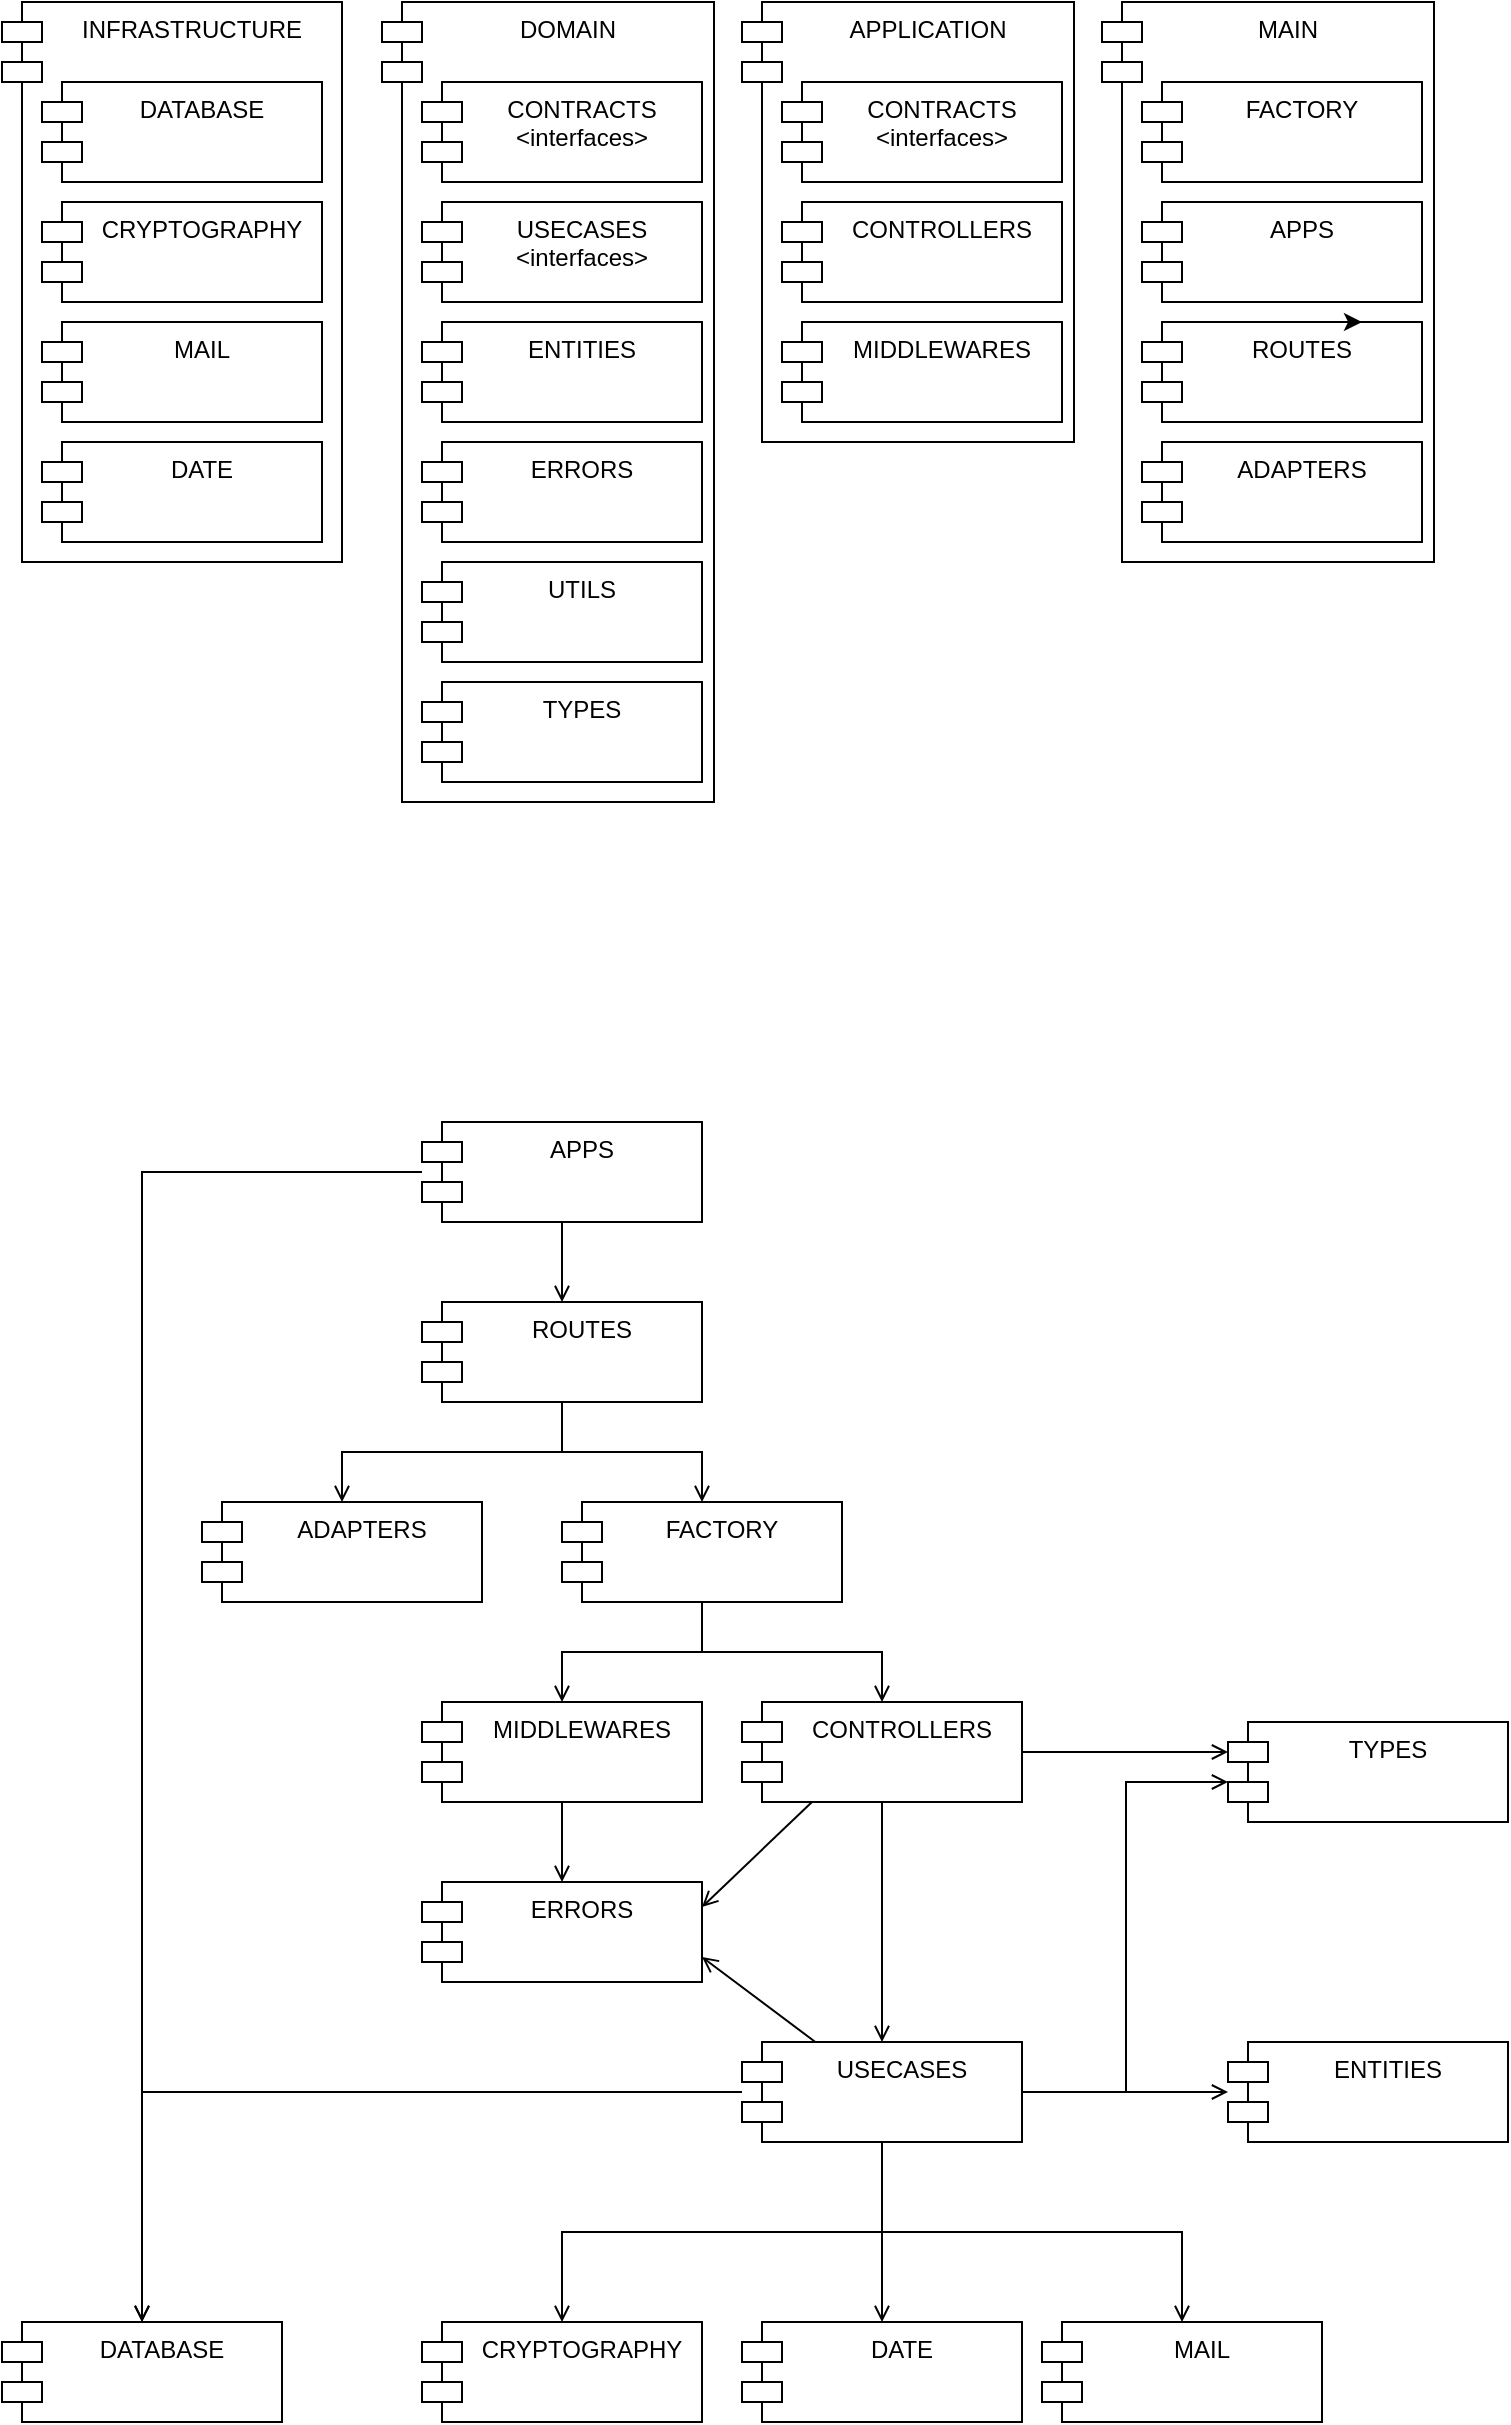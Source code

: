 <mxfile version="20.8.16" type="device" pages="3"><diagram id="VElia8C9AFNVrnkQ652E" name="GERAL"><mxGraphModel dx="1034" dy="436" grid="1" gridSize="10" guides="1" tooltips="1" connect="1" arrows="1" fold="1" page="0" pageScale="1" pageWidth="827" pageHeight="1169" math="0" shadow="0"><root><mxCell id="0"/><mxCell id="1" parent="0"/><mxCell id="bzupUNfqwaUXeUByAoge-1" value="INFRASTRUCTURE" style="shape=module;align=left;spacingLeft=20;align=center;verticalAlign=top;" parent="1" vertex="1"><mxGeometry x="400" y="640" width="170" height="280" as="geometry"/></mxCell><mxCell id="bzupUNfqwaUXeUByAoge-2" value="CRYPTOGRAPHY" style="shape=module;align=left;spacingLeft=20;align=center;verticalAlign=top;" parent="1" vertex="1"><mxGeometry x="420" y="740" width="140" height="50" as="geometry"/></mxCell><mxCell id="bzupUNfqwaUXeUByAoge-3" value="DATABASE" style="shape=module;align=left;spacingLeft=20;align=center;verticalAlign=top;" parent="1" vertex="1"><mxGeometry x="420" y="680" width="140" height="50" as="geometry"/></mxCell><mxCell id="bzupUNfqwaUXeUByAoge-4" value="DOMAIN" style="shape=module;align=left;spacingLeft=20;align=center;verticalAlign=top;" parent="1" vertex="1"><mxGeometry x="590" y="640" width="166" height="400" as="geometry"/></mxCell><mxCell id="bzupUNfqwaUXeUByAoge-5" value="USECASES&#10;&lt;interfaces&gt;" style="shape=module;align=left;spacingLeft=20;align=center;verticalAlign=top;" parent="1" vertex="1"><mxGeometry x="610" y="740" width="140" height="50" as="geometry"/></mxCell><mxCell id="bzupUNfqwaUXeUByAoge-6" value="ENTITIES" style="shape=module;align=left;spacingLeft=20;align=center;verticalAlign=top;" parent="1" vertex="1"><mxGeometry x="610" y="800" width="140" height="50" as="geometry"/></mxCell><mxCell id="bzupUNfqwaUXeUByAoge-7" value="MAIL" style="shape=module;align=left;spacingLeft=20;align=center;verticalAlign=top;" parent="1" vertex="1"><mxGeometry x="420" y="800" width="140" height="50" as="geometry"/></mxCell><mxCell id="bzupUNfqwaUXeUByAoge-8" value="DATE" style="shape=module;align=left;spacingLeft=20;align=center;verticalAlign=top;" parent="1" vertex="1"><mxGeometry x="420" y="860" width="140" height="50" as="geometry"/></mxCell><mxCell id="bzupUNfqwaUXeUByAoge-9" value="ERRORS" style="shape=module;align=left;spacingLeft=20;align=center;verticalAlign=top;" parent="1" vertex="1"><mxGeometry x="610" y="860" width="140" height="50" as="geometry"/></mxCell><mxCell id="bzupUNfqwaUXeUByAoge-10" value="UTILS" style="shape=module;align=left;spacingLeft=20;align=center;verticalAlign=top;" parent="1" vertex="1"><mxGeometry x="610" y="920" width="140" height="50" as="geometry"/></mxCell><mxCell id="bzupUNfqwaUXeUByAoge-11" value="TYPES" style="shape=module;align=left;spacingLeft=20;align=center;verticalAlign=top;" parent="1" vertex="1"><mxGeometry x="610" y="980" width="140" height="50" as="geometry"/></mxCell><mxCell id="bzupUNfqwaUXeUByAoge-12" value="CONTRACTS&#10;&lt;interfaces&gt;" style="shape=module;align=left;spacingLeft=20;align=center;verticalAlign=top;" parent="1" vertex="1"><mxGeometry x="610" y="680" width="140" height="50" as="geometry"/></mxCell><mxCell id="bzupUNfqwaUXeUByAoge-13" value="APPLICATION" style="shape=module;align=left;spacingLeft=20;align=center;verticalAlign=top;" parent="1" vertex="1"><mxGeometry x="770" y="640" width="166" height="220" as="geometry"/></mxCell><mxCell id="bzupUNfqwaUXeUByAoge-14" value="CONTRACTS&#10;&lt;interfaces&gt;" style="shape=module;align=left;spacingLeft=20;align=center;verticalAlign=top;" parent="1" vertex="1"><mxGeometry x="790" y="680" width="140" height="50" as="geometry"/></mxCell><mxCell id="bzupUNfqwaUXeUByAoge-15" value="MIDDLEWARES" style="shape=module;align=left;spacingLeft=20;align=center;verticalAlign=top;" parent="1" vertex="1"><mxGeometry x="790" y="800" width="140" height="50" as="geometry"/></mxCell><mxCell id="bzupUNfqwaUXeUByAoge-16" value="CONTROLLERS" style="shape=module;align=left;spacingLeft=20;align=center;verticalAlign=top;" parent="1" vertex="1"><mxGeometry x="790" y="740" width="140" height="50" as="geometry"/></mxCell><mxCell id="bzupUNfqwaUXeUByAoge-17" value="MAIN" style="shape=module;align=left;spacingLeft=20;align=center;verticalAlign=top;" parent="1" vertex="1"><mxGeometry x="950" y="640" width="166" height="280" as="geometry"/></mxCell><mxCell id="bzupUNfqwaUXeUByAoge-18" value="FACTORY" style="shape=module;align=left;spacingLeft=20;align=center;verticalAlign=top;" parent="1" vertex="1"><mxGeometry x="970" y="680" width="140" height="50" as="geometry"/></mxCell><mxCell id="bzupUNfqwaUXeUByAoge-19" value="APPS" style="shape=module;align=left;spacingLeft=20;align=center;verticalAlign=top;" parent="1" vertex="1"><mxGeometry x="970" y="740" width="140" height="50" as="geometry"/></mxCell><mxCell id="bzupUNfqwaUXeUByAoge-20" value="ROUTES" style="shape=module;align=left;spacingLeft=20;align=center;verticalAlign=top;" parent="1" vertex="1"><mxGeometry x="970" y="800" width="140" height="50" as="geometry"/></mxCell><mxCell id="bzupUNfqwaUXeUByAoge-21" value="ADAPTERS" style="shape=module;align=left;spacingLeft=20;align=center;verticalAlign=top;" parent="1" vertex="1"><mxGeometry x="970" y="860" width="140" height="50" as="geometry"/></mxCell><mxCell id="bzupUNfqwaUXeUByAoge-22" value="" style="edgeStyle=none;orthogonalLoop=1;jettySize=auto;html=1;rounded=0;" parent="1" edge="1"><mxGeometry width="80" relative="1" as="geometry"><mxPoint x="1000" y="800" as="sourcePoint"/><mxPoint x="1080" y="800" as="targetPoint"/><Array as="points"/></mxGeometry></mxCell><mxCell id="14QRHQnHS9irJhKtYk4u-1" value="DATABASE" style="shape=module;align=left;spacingLeft=20;align=center;verticalAlign=top;" vertex="1" parent="1"><mxGeometry x="400" y="1800" width="140" height="50" as="geometry"/></mxCell><mxCell id="14QRHQnHS9irJhKtYk4u-5" style="edgeStyle=orthogonalEdgeStyle;rounded=0;orthogonalLoop=1;jettySize=auto;html=1;endArrow=open;endFill=0;" edge="1" parent="1" source="14QRHQnHS9irJhKtYk4u-2" target="14QRHQnHS9irJhKtYk4u-4"><mxGeometry relative="1" as="geometry"/></mxCell><mxCell id="14QRHQnHS9irJhKtYk4u-20" style="edgeStyle=orthogonalEdgeStyle;rounded=0;orthogonalLoop=1;jettySize=auto;html=1;endArrow=open;endFill=0;" edge="1" parent="1" source="14QRHQnHS9irJhKtYk4u-2" target="14QRHQnHS9irJhKtYk4u-1"><mxGeometry relative="1" as="geometry"/></mxCell><mxCell id="14QRHQnHS9irJhKtYk4u-2" value="APPS" style="shape=module;align=left;spacingLeft=20;align=center;verticalAlign=top;" vertex="1" parent="1"><mxGeometry x="610" y="1200" width="140" height="50" as="geometry"/></mxCell><mxCell id="14QRHQnHS9irJhKtYk4u-12" style="edgeStyle=orthogonalEdgeStyle;rounded=0;orthogonalLoop=1;jettySize=auto;html=1;endArrow=open;endFill=0;exitX=0.5;exitY=1;exitDx=0;exitDy=0;" edge="1" parent="1" source="14QRHQnHS9irJhKtYk4u-4" target="14QRHQnHS9irJhKtYk4u-9"><mxGeometry relative="1" as="geometry"/></mxCell><mxCell id="14QRHQnHS9irJhKtYk4u-40" style="edgeStyle=orthogonalEdgeStyle;rounded=0;orthogonalLoop=1;jettySize=auto;html=1;endArrow=open;endFill=0;" edge="1" parent="1" source="14QRHQnHS9irJhKtYk4u-4" target="14QRHQnHS9irJhKtYk4u-39"><mxGeometry relative="1" as="geometry"/></mxCell><mxCell id="14QRHQnHS9irJhKtYk4u-4" value="ROUTES" style="shape=module;align=left;spacingLeft=20;align=center;verticalAlign=top;" vertex="1" parent="1"><mxGeometry x="610" y="1290" width="140" height="50" as="geometry"/></mxCell><mxCell id="14QRHQnHS9irJhKtYk4u-9" value="ADAPTERS" style="shape=module;align=left;spacingLeft=20;align=center;verticalAlign=top;" vertex="1" parent="1"><mxGeometry x="500" y="1390" width="140" height="50" as="geometry"/></mxCell><mxCell id="14QRHQnHS9irJhKtYk4u-24" style="edgeStyle=orthogonalEdgeStyle;rounded=0;orthogonalLoop=1;jettySize=auto;html=1;endArrow=open;endFill=0;" edge="1" parent="1" source="14QRHQnHS9irJhKtYk4u-10" target="14QRHQnHS9irJhKtYk4u-18"><mxGeometry relative="1" as="geometry"/></mxCell><mxCell id="14QRHQnHS9irJhKtYk4u-48" style="rounded=0;orthogonalLoop=1;jettySize=auto;html=1;endArrow=open;endFill=0;exitX=0.25;exitY=1;exitDx=0;exitDy=0;entryX=1;entryY=0.25;entryDx=0;entryDy=0;" edge="1" parent="1" source="14QRHQnHS9irJhKtYk4u-10" target="14QRHQnHS9irJhKtYk4u-43"><mxGeometry relative="1" as="geometry"/></mxCell><mxCell id="14QRHQnHS9irJhKtYk4u-52" style="edgeStyle=orthogonalEdgeStyle;rounded=0;orthogonalLoop=1;jettySize=auto;html=1;endArrow=open;endFill=0;entryX=0;entryY=0;entryDx=0;entryDy=15;entryPerimeter=0;" edge="1" parent="1" source="14QRHQnHS9irJhKtYk4u-10" target="14QRHQnHS9irJhKtYk4u-51"><mxGeometry relative="1" as="geometry"/></mxCell><mxCell id="14QRHQnHS9irJhKtYk4u-10" value="CONTROLLERS" style="shape=module;align=left;spacingLeft=20;align=center;verticalAlign=top;" vertex="1" parent="1"><mxGeometry x="770" y="1490" width="140" height="50" as="geometry"/></mxCell><mxCell id="14QRHQnHS9irJhKtYk4u-45" style="rounded=0;orthogonalLoop=1;jettySize=auto;html=1;endArrow=open;endFill=0;" edge="1" parent="1" source="14QRHQnHS9irJhKtYk4u-11" target="14QRHQnHS9irJhKtYk4u-43"><mxGeometry relative="1" as="geometry"/></mxCell><mxCell id="14QRHQnHS9irJhKtYk4u-11" value="MIDDLEWARES" style="shape=module;align=left;spacingLeft=20;align=center;verticalAlign=top;" vertex="1" parent="1"><mxGeometry x="610" y="1490" width="140" height="50" as="geometry"/></mxCell><mxCell id="14QRHQnHS9irJhKtYk4u-25" style="edgeStyle=orthogonalEdgeStyle;rounded=0;orthogonalLoop=1;jettySize=auto;html=1;endArrow=open;endFill=0;" edge="1" parent="1" source="14QRHQnHS9irJhKtYk4u-18" target="14QRHQnHS9irJhKtYk4u-1"><mxGeometry relative="1" as="geometry"/></mxCell><mxCell id="14QRHQnHS9irJhKtYk4u-34" style="edgeStyle=orthogonalEdgeStyle;rounded=0;orthogonalLoop=1;jettySize=auto;html=1;endArrow=open;endFill=0;exitX=0.5;exitY=1;exitDx=0;exitDy=0;" edge="1" parent="1" source="14QRHQnHS9irJhKtYk4u-18" target="14QRHQnHS9irJhKtYk4u-26"><mxGeometry relative="1" as="geometry"/></mxCell><mxCell id="14QRHQnHS9irJhKtYk4u-35" style="edgeStyle=orthogonalEdgeStyle;rounded=0;orthogonalLoop=1;jettySize=auto;html=1;endArrow=open;endFill=0;" edge="1" parent="1" source="14QRHQnHS9irJhKtYk4u-18" target="14QRHQnHS9irJhKtYk4u-30"><mxGeometry relative="1" as="geometry"/></mxCell><mxCell id="14QRHQnHS9irJhKtYk4u-36" style="edgeStyle=orthogonalEdgeStyle;rounded=0;orthogonalLoop=1;jettySize=auto;html=1;endArrow=open;endFill=0;exitX=0.5;exitY=1;exitDx=0;exitDy=0;" edge="1" parent="1" source="14QRHQnHS9irJhKtYk4u-18" target="14QRHQnHS9irJhKtYk4u-32"><mxGeometry relative="1" as="geometry"/></mxCell><mxCell id="14QRHQnHS9irJhKtYk4u-38" style="edgeStyle=orthogonalEdgeStyle;rounded=0;orthogonalLoop=1;jettySize=auto;html=1;endArrow=open;endFill=0;" edge="1" parent="1" source="14QRHQnHS9irJhKtYk4u-18" target="14QRHQnHS9irJhKtYk4u-37"><mxGeometry relative="1" as="geometry"/></mxCell><mxCell id="14QRHQnHS9irJhKtYk4u-47" style="rounded=0;orthogonalLoop=1;jettySize=auto;html=1;endArrow=open;endFill=0;entryX=1;entryY=0.75;entryDx=0;entryDy=0;" edge="1" parent="1" source="14QRHQnHS9irJhKtYk4u-18" target="14QRHQnHS9irJhKtYk4u-43"><mxGeometry relative="1" as="geometry"><mxPoint x="750" y="1620" as="targetPoint"/></mxGeometry></mxCell><mxCell id="14QRHQnHS9irJhKtYk4u-53" style="edgeStyle=orthogonalEdgeStyle;rounded=0;orthogonalLoop=1;jettySize=auto;html=1;endArrow=open;endFill=0;" edge="1" parent="1" source="14QRHQnHS9irJhKtYk4u-18" target="14QRHQnHS9irJhKtYk4u-51"><mxGeometry relative="1" as="geometry"><Array as="points"><mxPoint x="962" y="1685"/><mxPoint x="962" y="1530"/></Array></mxGeometry></mxCell><mxCell id="14QRHQnHS9irJhKtYk4u-18" value="USECASES" style="shape=module;align=left;spacingLeft=20;align=center;verticalAlign=top;" vertex="1" parent="1"><mxGeometry x="770" y="1660" width="140" height="50" as="geometry"/></mxCell><mxCell id="14QRHQnHS9irJhKtYk4u-26" value="CRYPTOGRAPHY" style="shape=module;align=left;spacingLeft=20;align=center;verticalAlign=top;" vertex="1" parent="1"><mxGeometry x="610" y="1800" width="140" height="50" as="geometry"/></mxCell><mxCell id="14QRHQnHS9irJhKtYk4u-30" value="ENTITIES" style="shape=module;align=left;spacingLeft=20;align=center;verticalAlign=top;" vertex="1" parent="1"><mxGeometry x="1013" y="1660" width="140" height="50" as="geometry"/></mxCell><mxCell id="14QRHQnHS9irJhKtYk4u-32" value="MAIL" style="shape=module;align=left;spacingLeft=20;align=center;verticalAlign=top;" vertex="1" parent="1"><mxGeometry x="920" y="1800" width="140" height="50" as="geometry"/></mxCell><mxCell id="14QRHQnHS9irJhKtYk4u-37" value="DATE" style="shape=module;align=left;spacingLeft=20;align=center;verticalAlign=top;" vertex="1" parent="1"><mxGeometry x="770" y="1800" width="140" height="50" as="geometry"/></mxCell><mxCell id="14QRHQnHS9irJhKtYk4u-41" style="edgeStyle=orthogonalEdgeStyle;rounded=0;orthogonalLoop=1;jettySize=auto;html=1;endArrow=open;endFill=0;" edge="1" parent="1" source="14QRHQnHS9irJhKtYk4u-39" target="14QRHQnHS9irJhKtYk4u-11"><mxGeometry relative="1" as="geometry"/></mxCell><mxCell id="14QRHQnHS9irJhKtYk4u-42" style="edgeStyle=orthogonalEdgeStyle;rounded=0;orthogonalLoop=1;jettySize=auto;html=1;endArrow=open;endFill=0;" edge="1" parent="1" source="14QRHQnHS9irJhKtYk4u-39" target="14QRHQnHS9irJhKtYk4u-10"><mxGeometry relative="1" as="geometry"/></mxCell><mxCell id="14QRHQnHS9irJhKtYk4u-39" value="FACTORY" style="shape=module;align=left;spacingLeft=20;align=center;verticalAlign=top;" vertex="1" parent="1"><mxGeometry x="680" y="1390" width="140" height="50" as="geometry"/></mxCell><mxCell id="14QRHQnHS9irJhKtYk4u-43" value="ERRORS" style="shape=module;align=left;spacingLeft=20;align=center;verticalAlign=top;" vertex="1" parent="1"><mxGeometry x="610" y="1580" width="140" height="50" as="geometry"/></mxCell><mxCell id="14QRHQnHS9irJhKtYk4u-51" value="TYPES" style="shape=module;align=left;spacingLeft=20;align=center;verticalAlign=top;" vertex="1" parent="1"><mxGeometry x="1013" y="1500" width="140" height="50" as="geometry"/></mxCell></root></mxGraphModel></diagram><diagram name="Company" id="EEDDfZUrguE3WpcajYrr"><mxGraphModel dx="941" dy="-503" grid="1" gridSize="10" guides="1" tooltips="1" connect="1" arrows="1" fold="1" page="0" pageScale="1" pageWidth="827" pageHeight="1169" math="0" shadow="0"><root><mxCell id="0"/><mxCell id="1" parent="0"/><mxCell id="tCt91fitYGhpdTPrhicV-40" value="CREATE_COMPANY" style="swimlane;whiteSpace=wrap;html=1;swimlaneFillColor=default;" vertex="1" parent="1"><mxGeometry x="560" y="1490" width="170" height="180" as="geometry"/></mxCell><mxCell id="tCt91fitYGhpdTPrhicV-38" value="«interface»&lt;br&gt;CreateCompany" style="html=1;" vertex="1" parent="tCt91fitYGhpdTPrhicV-40"><mxGeometry x="30" y="120" width="110" height="40" as="geometry"/></mxCell><mxCell id="tCt91fitYGhpdTPrhicV-41" style="edgeStyle=orthogonalEdgeStyle;rounded=0;orthogonalLoop=1;jettySize=auto;html=1;endArrow=block;endFill=0;exitX=0.5;exitY=1;exitDx=0;exitDy=0;" edge="1" parent="tCt91fitYGhpdTPrhicV-40" source="tCt91fitYGhpdTPrhicV-39" target="tCt91fitYGhpdTPrhicV-38"><mxGeometry relative="1" as="geometry"><Array as="points"/></mxGeometry></mxCell><mxCell id="tCt91fitYGhpdTPrhicV-39" value="«class»&lt;br&gt;CreateCompany" style="html=1;" vertex="1" parent="tCt91fitYGhpdTPrhicV-40"><mxGeometry x="30" y="50" width="110" height="40" as="geometry"/></mxCell><mxCell id="tCt91fitYGhpdTPrhicV-56" value="DATABASE" style="swimlane;whiteSpace=wrap;html=1;swimlaneFillColor=default;startSize=20;" vertex="1" parent="1"><mxGeometry x="60" y="1440" width="450" height="210" as="geometry"/></mxCell><mxCell id="n7LwMjC-9XWptS96azl6-14" style="edgeStyle=orthogonalEdgeStyle;rounded=0;orthogonalLoop=1;jettySize=auto;html=1;entryX=1;entryY=0.5;entryDx=0;entryDy=0;endArrow=open;endFill=0;" edge="1" parent="tCt91fitYGhpdTPrhicV-56" source="tCt91fitYGhpdTPrhicV-57" target="n7LwMjC-9XWptS96azl6-12"><mxGeometry relative="1" as="geometry"/></mxCell><mxCell id="tCt91fitYGhpdTPrhicV-57" value="«interface»&lt;br&gt;CompanyRepository" style="html=1;" vertex="1" parent="tCt91fitYGhpdTPrhicV-56"><mxGeometry x="300" y="30" width="130" height="40" as="geometry"/></mxCell><mxCell id="n7LwMjC-9XWptS96azl6-13" style="edgeStyle=orthogonalEdgeStyle;rounded=0;orthogonalLoop=1;jettySize=auto;html=1;entryX=0;entryY=0.5;entryDx=0;entryDy=0;endArrow=open;endFill=0;" edge="1" parent="tCt91fitYGhpdTPrhicV-56" source="tCt91fitYGhpdTPrhicV-59" target="n7LwMjC-9XWptS96azl6-12"><mxGeometry relative="1" as="geometry"/></mxCell><mxCell id="tCt91fitYGhpdTPrhicV-59" value="«class»&lt;br&gt;CompanyRepository" style="html=1;" vertex="1" parent="tCt91fitYGhpdTPrhicV-56"><mxGeometry x="20" y="30" width="140" height="40" as="geometry"/></mxCell><mxCell id="tCt91fitYGhpdTPrhicV-58" style="edgeStyle=orthogonalEdgeStyle;rounded=0;orthogonalLoop=1;jettySize=auto;html=1;endArrow=block;endFill=0;entryX=0;entryY=0.5;entryDx=0;entryDy=0;" edge="1" parent="tCt91fitYGhpdTPrhicV-56" source="tCt91fitYGhpdTPrhicV-59" target="tCt91fitYGhpdTPrhicV-57"><mxGeometry relative="1" as="geometry"/></mxCell><mxCell id="tCt91fitYGhpdTPrhicV-68" value="«interface»&lt;br&gt;iSession" style="html=1;" vertex="1" parent="tCt91fitYGhpdTPrhicV-56"><mxGeometry x="300" y="160" width="130" height="40" as="geometry"/></mxCell><mxCell id="n7LwMjC-9XWptS96azl6-12" value="«entidade»&lt;br&gt;Company" style="html=1;" vertex="1" parent="tCt91fitYGhpdTPrhicV-56"><mxGeometry x="160" y="85" width="140" height="40" as="geometry"/></mxCell><mxCell id="tCt91fitYGhpdTPrhicV-61" style="edgeStyle=orthogonalEdgeStyle;rounded=0;orthogonalLoop=1;jettySize=auto;html=1;entryX=1;entryY=0.5;entryDx=0;entryDy=0;endArrow=open;endFill=0;" edge="1" parent="1" source="tCt91fitYGhpdTPrhicV-39" target="tCt91fitYGhpdTPrhicV-57"><mxGeometry relative="1" as="geometry"/></mxCell><mxCell id="tCt91fitYGhpdTPrhicV-62" value="USECASE" style="swimlane;whiteSpace=wrap;html=1;swimlaneFillColor=default;startSize=20;" vertex="1" parent="1"><mxGeometry x="790" y="1490" width="510" height="180" as="geometry"/></mxCell><mxCell id="tCt91fitYGhpdTPrhicV-64" style="edgeStyle=orthogonalEdgeStyle;rounded=0;orthogonalLoop=1;jettySize=auto;html=1;endArrow=block;endFill=0;" edge="1" parent="tCt91fitYGhpdTPrhicV-62" source="tCt91fitYGhpdTPrhicV-65"><mxGeometry relative="1" as="geometry"><mxPoint x="140" y="70" as="targetPoint"/></mxGeometry></mxCell><mxCell id="n7LwMjC-9XWptS96azl6-8" style="rounded=0;orthogonalLoop=1;jettySize=auto;html=1;endArrow=open;endFill=0;" edge="1" parent="tCt91fitYGhpdTPrhicV-62" source="tCt91fitYGhpdTPrhicV-43" target="n7LwMjC-9XWptS96azl6-1"><mxGeometry relative="1" as="geometry"/></mxCell><mxCell id="tCt91fitYGhpdTPrhicV-43" value="«interface»&lt;br&gt;HasAuthenticateUsecase" style="html=1;" vertex="1" parent="tCt91fitYGhpdTPrhicV-62"><mxGeometry x="25" y="30" width="155" height="40" as="geometry"/></mxCell><mxCell id="n7LwMjC-9XWptS96azl6-11" style="edgeStyle=none;rounded=0;orthogonalLoop=1;jettySize=auto;html=1;endArrow=open;endFill=0;" edge="1" parent="tCt91fitYGhpdTPrhicV-62" source="tCt91fitYGhpdTPrhicV-45" target="n7LwMjC-9XWptS96azl6-1"><mxGeometry relative="1" as="geometry"/></mxCell><mxCell id="tCt91fitYGhpdTPrhicV-45" value="«class»&lt;br&gt;HasAuthenticate" style="html=1;" vertex="1" parent="tCt91fitYGhpdTPrhicV-62"><mxGeometry x="380" y="30" width="110" height="40" as="geometry"/></mxCell><mxCell id="n7LwMjC-9XWptS96azl6-10" style="edgeStyle=none;rounded=0;orthogonalLoop=1;jettySize=auto;html=1;entryX=1;entryY=1;entryDx=0;entryDy=0;endArrow=open;endFill=0;" edge="1" parent="tCt91fitYGhpdTPrhicV-62" source="tCt91fitYGhpdTPrhicV-55" target="n7LwMjC-9XWptS96azl6-1"><mxGeometry relative="1" as="geometry"/></mxCell><mxCell id="tCt91fitYGhpdTPrhicV-55" value="«class»&lt;br&gt;CreateToken" style="html=1;" vertex="1" parent="tCt91fitYGhpdTPrhicV-62"><mxGeometry x="380" y="120" width="110" height="40" as="geometry"/></mxCell><mxCell id="n7LwMjC-9XWptS96azl6-9" style="edgeStyle=none;rounded=0;orthogonalLoop=1;jettySize=auto;html=1;endArrow=open;endFill=0;" edge="1" parent="tCt91fitYGhpdTPrhicV-62" source="tCt91fitYGhpdTPrhicV-53" target="n7LwMjC-9XWptS96azl6-1"><mxGeometry relative="1" as="geometry"/></mxCell><mxCell id="tCt91fitYGhpdTPrhicV-53" value="«interface»&lt;br&gt;CreateTokenUsecase" style="html=1;" vertex="1" parent="tCt91fitYGhpdTPrhicV-62"><mxGeometry x="25" y="120" width="155" height="40" as="geometry"/></mxCell><mxCell id="tCt91fitYGhpdTPrhicV-44" style="edgeStyle=orthogonalEdgeStyle;rounded=0;orthogonalLoop=1;jettySize=auto;html=1;endArrow=block;endFill=0;" edge="1" parent="tCt91fitYGhpdTPrhicV-62" source="tCt91fitYGhpdTPrhicV-45" target="tCt91fitYGhpdTPrhicV-43"><mxGeometry relative="1" as="geometry"/></mxCell><mxCell id="tCt91fitYGhpdTPrhicV-54" style="edgeStyle=orthogonalEdgeStyle;rounded=0;orthogonalLoop=1;jettySize=auto;html=1;endArrow=block;endFill=0;" edge="1" parent="tCt91fitYGhpdTPrhicV-62" source="tCt91fitYGhpdTPrhicV-55" target="tCt91fitYGhpdTPrhicV-53"><mxGeometry relative="1" as="geometry"/></mxCell><mxCell id="n7LwMjC-9XWptS96azl6-1" value="«entidade»&lt;br&gt;Authenticate" style="html=1;" vertex="1" parent="tCt91fitYGhpdTPrhicV-62"><mxGeometry x="210" y="70" width="155" height="40" as="geometry"/></mxCell><mxCell id="tCt91fitYGhpdTPrhicV-66" style="edgeStyle=orthogonalEdgeStyle;rounded=0;orthogonalLoop=1;jettySize=auto;html=1;entryX=0;entryY=0.5;entryDx=0;entryDy=0;endArrow=open;endFill=0;" edge="1" parent="1" source="tCt91fitYGhpdTPrhicV-39" target="tCt91fitYGhpdTPrhicV-43"><mxGeometry relative="1" as="geometry"/></mxCell><mxCell id="tCt91fitYGhpdTPrhicV-67" style="edgeStyle=orthogonalEdgeStyle;rounded=0;orthogonalLoop=1;jettySize=auto;html=1;endArrow=open;endFill=0;entryX=0;entryY=0.5;entryDx=0;entryDy=0;" edge="1" parent="1" source="tCt91fitYGhpdTPrhicV-39" target="tCt91fitYGhpdTPrhicV-53"><mxGeometry relative="1" as="geometry"/></mxCell><mxCell id="tCt91fitYGhpdTPrhicV-69" style="edgeStyle=orthogonalEdgeStyle;rounded=0;orthogonalLoop=1;jettySize=auto;html=1;entryX=1;entryY=0.5;entryDx=0;entryDy=0;endArrow=open;endFill=0;" edge="1" parent="1" source="tCt91fitYGhpdTPrhicV-39" target="tCt91fitYGhpdTPrhicV-68"><mxGeometry relative="1" as="geometry"/></mxCell></root></mxGraphModel></diagram><diagram id="OlOUNTmH1J3YB6q9ozMx" name="Página-3"><mxGraphModel dx="1129" dy="836" grid="1" gridSize="10" guides="1" tooltips="1" connect="1" arrows="1" fold="1" page="0" pageScale="1" pageWidth="827" pageHeight="1169" math="0" shadow="0"><root><mxCell id="0"/><mxCell id="1" parent="0"/></root></mxGraphModel></diagram></mxfile>